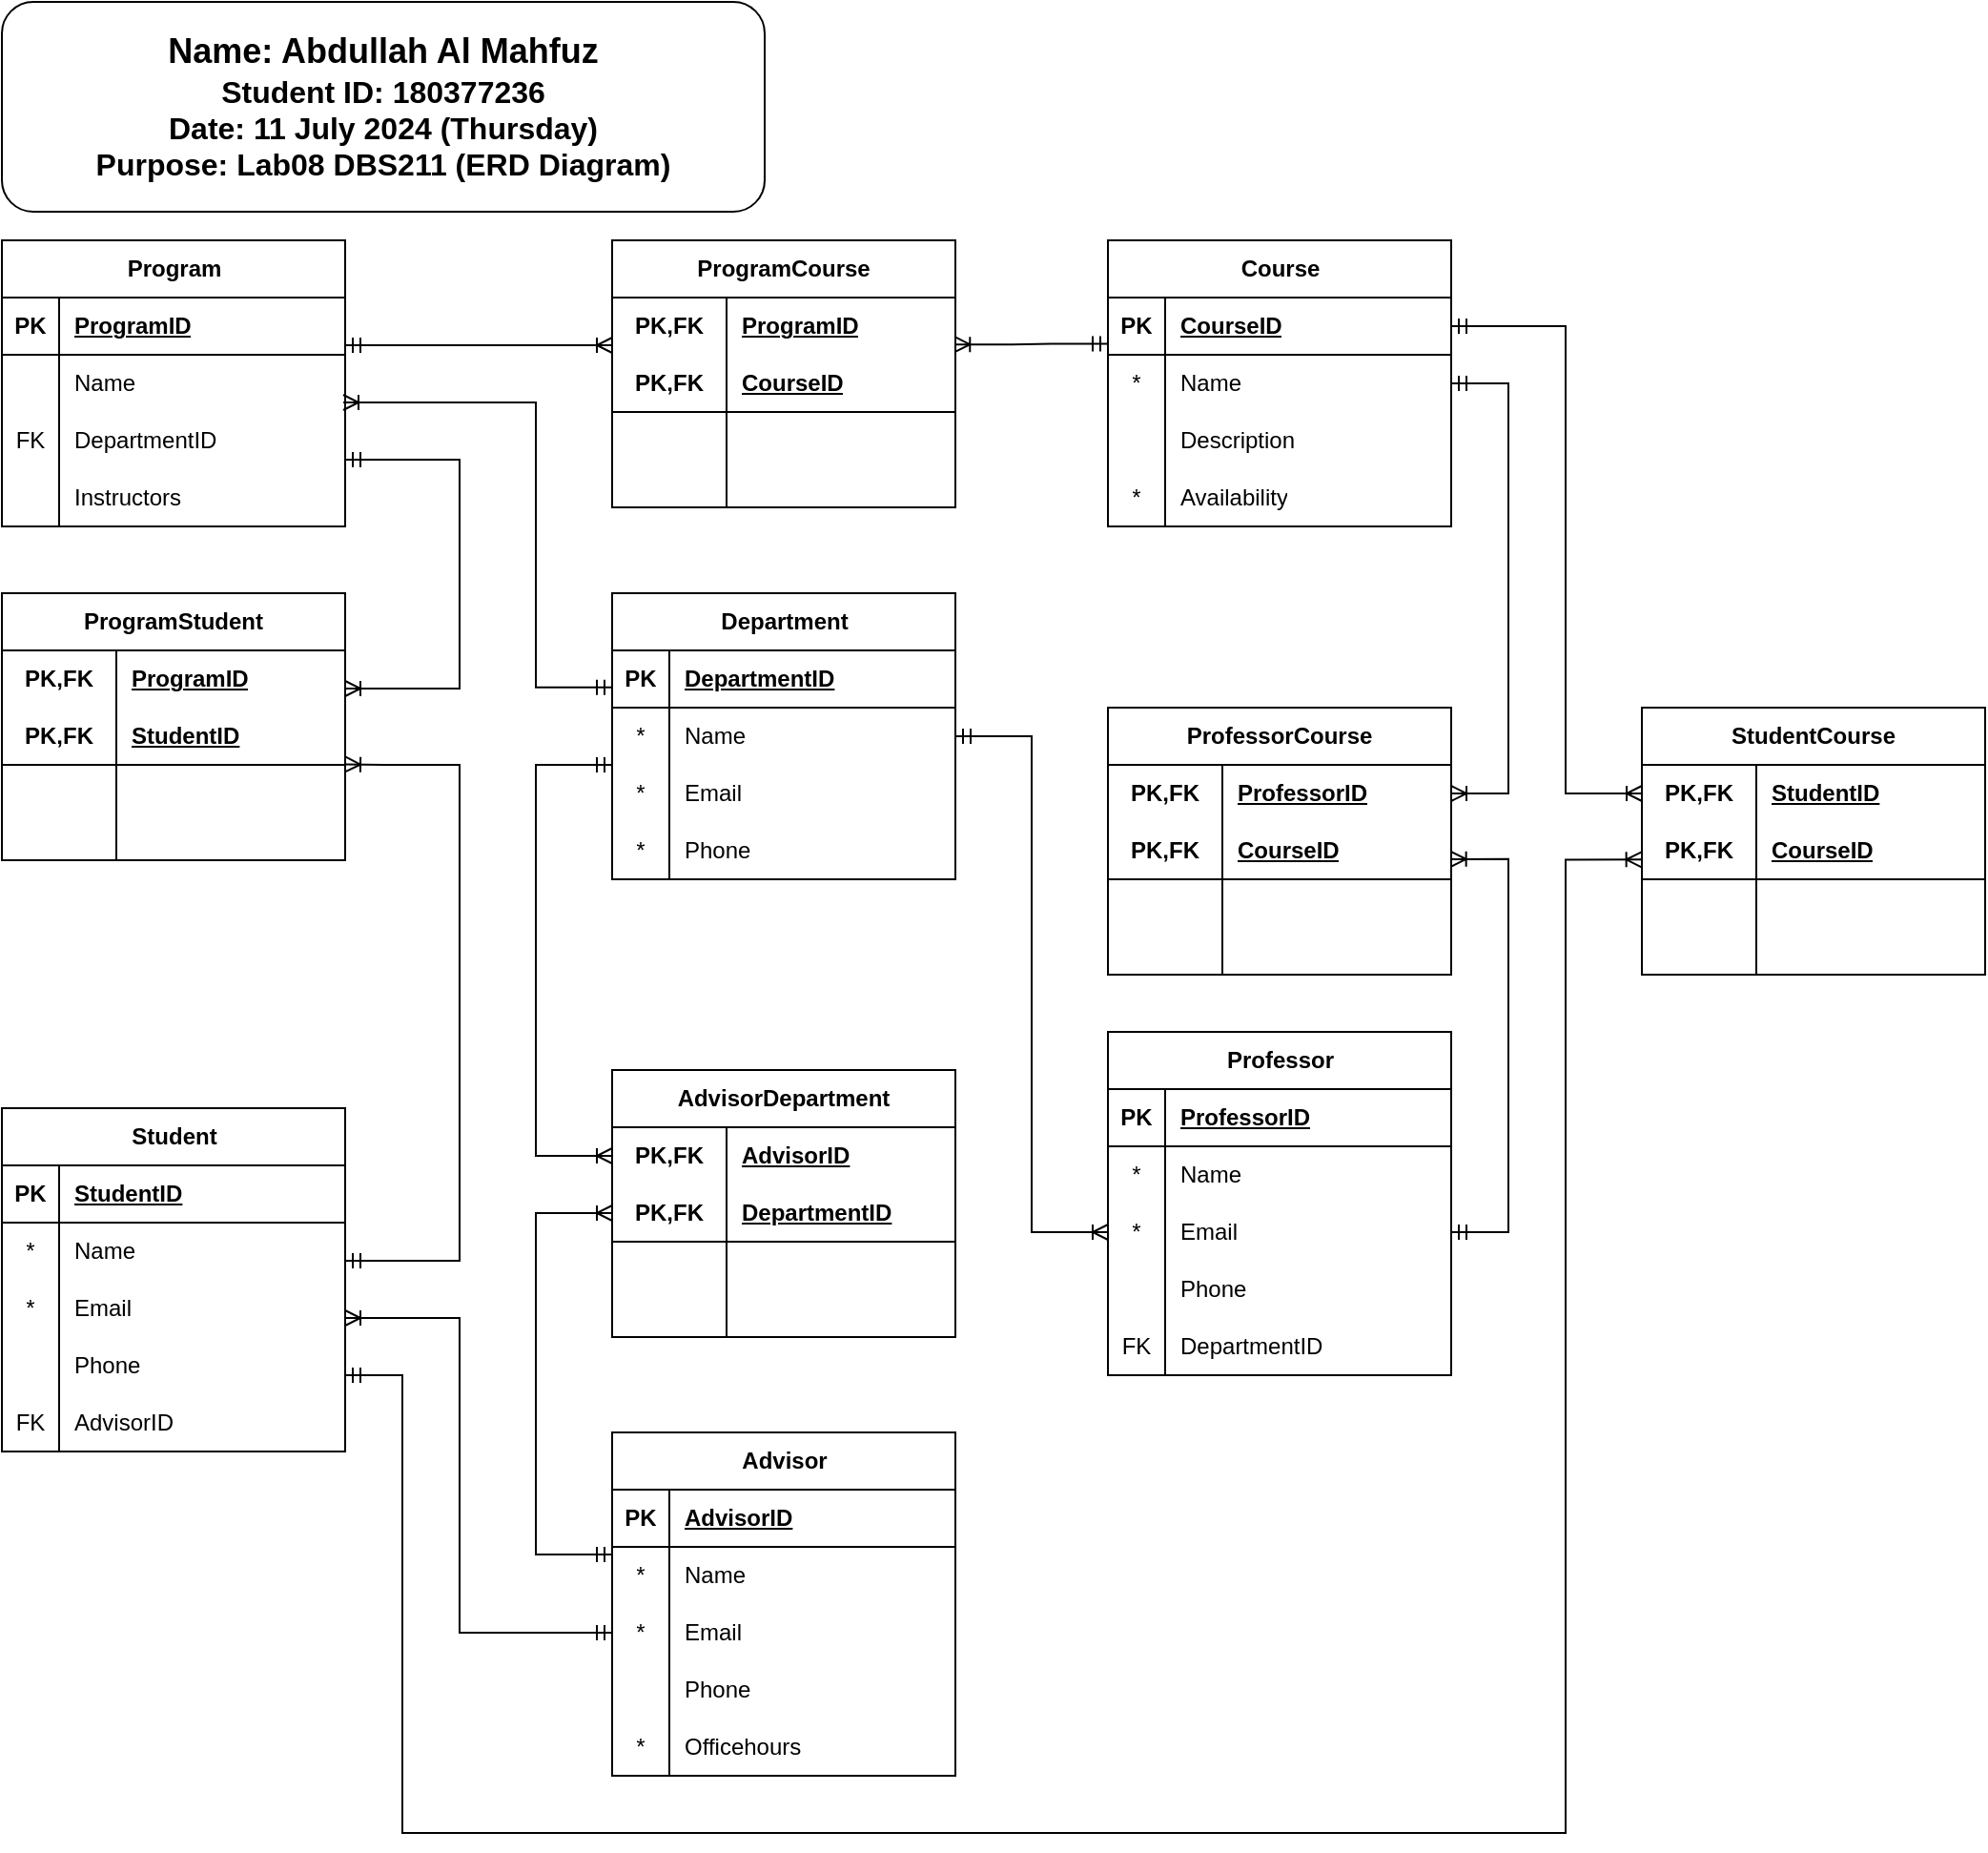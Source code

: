 <mxfile version="24.6.4" type="device">
  <diagram name="Page-1" id="tUYts54JKtTbJumqGbPy">
    <mxGraphModel dx="1909" dy="949" grid="1" gridSize="10" guides="1" tooltips="1" connect="1" arrows="1" fold="1" page="1" pageScale="1" pageWidth="1100" pageHeight="850" math="0" shadow="0">
      <root>
        <mxCell id="0" />
        <mxCell id="1" parent="0" />
        <mxCell id="_fKCdiD3o9AM5Bce0EGE-1" value="Department" style="shape=table;startSize=30;container=1;collapsible=1;childLayout=tableLayout;fixedRows=1;rowLines=0;fontStyle=1;align=center;resizeLast=1;html=1;" vertex="1" parent="1">
          <mxGeometry x="350" y="310" width="180" height="150" as="geometry" />
        </mxCell>
        <mxCell id="_fKCdiD3o9AM5Bce0EGE-2" value="" style="shape=tableRow;horizontal=0;startSize=0;swimlaneHead=0;swimlaneBody=0;fillColor=none;collapsible=0;dropTarget=0;points=[[0,0.5],[1,0.5]];portConstraint=eastwest;top=0;left=0;right=0;bottom=1;" vertex="1" parent="_fKCdiD3o9AM5Bce0EGE-1">
          <mxGeometry y="30" width="180" height="30" as="geometry" />
        </mxCell>
        <mxCell id="_fKCdiD3o9AM5Bce0EGE-3" value="PK" style="shape=partialRectangle;connectable=0;fillColor=none;top=0;left=0;bottom=0;right=0;fontStyle=1;overflow=hidden;whiteSpace=wrap;html=1;" vertex="1" parent="_fKCdiD3o9AM5Bce0EGE-2">
          <mxGeometry width="30" height="30" as="geometry">
            <mxRectangle width="30" height="30" as="alternateBounds" />
          </mxGeometry>
        </mxCell>
        <mxCell id="_fKCdiD3o9AM5Bce0EGE-4" value="DepartmentID" style="shape=partialRectangle;connectable=0;fillColor=none;top=0;left=0;bottom=0;right=0;align=left;spacingLeft=6;fontStyle=5;overflow=hidden;whiteSpace=wrap;html=1;" vertex="1" parent="_fKCdiD3o9AM5Bce0EGE-2">
          <mxGeometry x="30" width="150" height="30" as="geometry">
            <mxRectangle width="150" height="30" as="alternateBounds" />
          </mxGeometry>
        </mxCell>
        <mxCell id="_fKCdiD3o9AM5Bce0EGE-5" value="" style="shape=tableRow;horizontal=0;startSize=0;swimlaneHead=0;swimlaneBody=0;fillColor=none;collapsible=0;dropTarget=0;points=[[0,0.5],[1,0.5]];portConstraint=eastwest;top=0;left=0;right=0;bottom=0;" vertex="1" parent="_fKCdiD3o9AM5Bce0EGE-1">
          <mxGeometry y="60" width="180" height="30" as="geometry" />
        </mxCell>
        <mxCell id="_fKCdiD3o9AM5Bce0EGE-6" value="*" style="shape=partialRectangle;connectable=0;fillColor=none;top=0;left=0;bottom=0;right=0;editable=1;overflow=hidden;whiteSpace=wrap;html=1;" vertex="1" parent="_fKCdiD3o9AM5Bce0EGE-5">
          <mxGeometry width="30" height="30" as="geometry">
            <mxRectangle width="30" height="30" as="alternateBounds" />
          </mxGeometry>
        </mxCell>
        <mxCell id="_fKCdiD3o9AM5Bce0EGE-7" value="Name" style="shape=partialRectangle;connectable=0;fillColor=none;top=0;left=0;bottom=0;right=0;align=left;spacingLeft=6;overflow=hidden;whiteSpace=wrap;html=1;" vertex="1" parent="_fKCdiD3o9AM5Bce0EGE-5">
          <mxGeometry x="30" width="150" height="30" as="geometry">
            <mxRectangle width="150" height="30" as="alternateBounds" />
          </mxGeometry>
        </mxCell>
        <mxCell id="_fKCdiD3o9AM5Bce0EGE-8" value="" style="shape=tableRow;horizontal=0;startSize=0;swimlaneHead=0;swimlaneBody=0;fillColor=none;collapsible=0;dropTarget=0;points=[[0,0.5],[1,0.5]];portConstraint=eastwest;top=0;left=0;right=0;bottom=0;" vertex="1" parent="_fKCdiD3o9AM5Bce0EGE-1">
          <mxGeometry y="90" width="180" height="30" as="geometry" />
        </mxCell>
        <mxCell id="_fKCdiD3o9AM5Bce0EGE-9" value="*" style="shape=partialRectangle;connectable=0;fillColor=none;top=0;left=0;bottom=0;right=0;editable=1;overflow=hidden;whiteSpace=wrap;html=1;" vertex="1" parent="_fKCdiD3o9AM5Bce0EGE-8">
          <mxGeometry width="30" height="30" as="geometry">
            <mxRectangle width="30" height="30" as="alternateBounds" />
          </mxGeometry>
        </mxCell>
        <mxCell id="_fKCdiD3o9AM5Bce0EGE-10" value="Email" style="shape=partialRectangle;connectable=0;fillColor=none;top=0;left=0;bottom=0;right=0;align=left;spacingLeft=6;overflow=hidden;whiteSpace=wrap;html=1;" vertex="1" parent="_fKCdiD3o9AM5Bce0EGE-8">
          <mxGeometry x="30" width="150" height="30" as="geometry">
            <mxRectangle width="150" height="30" as="alternateBounds" />
          </mxGeometry>
        </mxCell>
        <mxCell id="_fKCdiD3o9AM5Bce0EGE-11" value="" style="shape=tableRow;horizontal=0;startSize=0;swimlaneHead=0;swimlaneBody=0;fillColor=none;collapsible=0;dropTarget=0;points=[[0,0.5],[1,0.5]];portConstraint=eastwest;top=0;left=0;right=0;bottom=0;" vertex="1" parent="_fKCdiD3o9AM5Bce0EGE-1">
          <mxGeometry y="120" width="180" height="30" as="geometry" />
        </mxCell>
        <mxCell id="_fKCdiD3o9AM5Bce0EGE-12" value="*" style="shape=partialRectangle;connectable=0;fillColor=none;top=0;left=0;bottom=0;right=0;editable=1;overflow=hidden;whiteSpace=wrap;html=1;" vertex="1" parent="_fKCdiD3o9AM5Bce0EGE-11">
          <mxGeometry width="30" height="30" as="geometry">
            <mxRectangle width="30" height="30" as="alternateBounds" />
          </mxGeometry>
        </mxCell>
        <mxCell id="_fKCdiD3o9AM5Bce0EGE-13" value="Phone" style="shape=partialRectangle;connectable=0;fillColor=none;top=0;left=0;bottom=0;right=0;align=left;spacingLeft=6;overflow=hidden;whiteSpace=wrap;html=1;" vertex="1" parent="_fKCdiD3o9AM5Bce0EGE-11">
          <mxGeometry x="30" width="150" height="30" as="geometry">
            <mxRectangle width="150" height="30" as="alternateBounds" />
          </mxGeometry>
        </mxCell>
        <mxCell id="_fKCdiD3o9AM5Bce0EGE-14" value="Program" style="shape=table;startSize=30;container=1;collapsible=1;childLayout=tableLayout;fixedRows=1;rowLines=0;fontStyle=1;align=center;resizeLast=1;html=1;" vertex="1" parent="1">
          <mxGeometry x="30" y="125" width="180" height="150" as="geometry" />
        </mxCell>
        <mxCell id="_fKCdiD3o9AM5Bce0EGE-15" value="" style="shape=tableRow;horizontal=0;startSize=0;swimlaneHead=0;swimlaneBody=0;fillColor=none;collapsible=0;dropTarget=0;points=[[0,0.5],[1,0.5]];portConstraint=eastwest;top=0;left=0;right=0;bottom=1;" vertex="1" parent="_fKCdiD3o9AM5Bce0EGE-14">
          <mxGeometry y="30" width="180" height="30" as="geometry" />
        </mxCell>
        <mxCell id="_fKCdiD3o9AM5Bce0EGE-16" value="PK" style="shape=partialRectangle;connectable=0;fillColor=none;top=0;left=0;bottom=0;right=0;fontStyle=1;overflow=hidden;whiteSpace=wrap;html=1;" vertex="1" parent="_fKCdiD3o9AM5Bce0EGE-15">
          <mxGeometry width="30" height="30" as="geometry">
            <mxRectangle width="30" height="30" as="alternateBounds" />
          </mxGeometry>
        </mxCell>
        <mxCell id="_fKCdiD3o9AM5Bce0EGE-17" value="ProgramID" style="shape=partialRectangle;connectable=0;fillColor=none;top=0;left=0;bottom=0;right=0;align=left;spacingLeft=6;fontStyle=5;overflow=hidden;whiteSpace=wrap;html=1;" vertex="1" parent="_fKCdiD3o9AM5Bce0EGE-15">
          <mxGeometry x="30" width="150" height="30" as="geometry">
            <mxRectangle width="150" height="30" as="alternateBounds" />
          </mxGeometry>
        </mxCell>
        <mxCell id="_fKCdiD3o9AM5Bce0EGE-18" value="" style="shape=tableRow;horizontal=0;startSize=0;swimlaneHead=0;swimlaneBody=0;fillColor=none;collapsible=0;dropTarget=0;points=[[0,0.5],[1,0.5]];portConstraint=eastwest;top=0;left=0;right=0;bottom=0;" vertex="1" parent="_fKCdiD3o9AM5Bce0EGE-14">
          <mxGeometry y="60" width="180" height="30" as="geometry" />
        </mxCell>
        <mxCell id="_fKCdiD3o9AM5Bce0EGE-19" value="" style="shape=partialRectangle;connectable=0;fillColor=none;top=0;left=0;bottom=0;right=0;editable=1;overflow=hidden;whiteSpace=wrap;html=1;" vertex="1" parent="_fKCdiD3o9AM5Bce0EGE-18">
          <mxGeometry width="30" height="30" as="geometry">
            <mxRectangle width="30" height="30" as="alternateBounds" />
          </mxGeometry>
        </mxCell>
        <mxCell id="_fKCdiD3o9AM5Bce0EGE-20" value="Name" style="shape=partialRectangle;connectable=0;fillColor=none;top=0;left=0;bottom=0;right=0;align=left;spacingLeft=6;overflow=hidden;whiteSpace=wrap;html=1;" vertex="1" parent="_fKCdiD3o9AM5Bce0EGE-18">
          <mxGeometry x="30" width="150" height="30" as="geometry">
            <mxRectangle width="150" height="30" as="alternateBounds" />
          </mxGeometry>
        </mxCell>
        <mxCell id="_fKCdiD3o9AM5Bce0EGE-21" value="" style="shape=tableRow;horizontal=0;startSize=0;swimlaneHead=0;swimlaneBody=0;fillColor=none;collapsible=0;dropTarget=0;points=[[0,0.5],[1,0.5]];portConstraint=eastwest;top=0;left=0;right=0;bottom=0;" vertex="1" parent="_fKCdiD3o9AM5Bce0EGE-14">
          <mxGeometry y="90" width="180" height="30" as="geometry" />
        </mxCell>
        <mxCell id="_fKCdiD3o9AM5Bce0EGE-22" value="FK" style="shape=partialRectangle;connectable=0;fillColor=none;top=0;left=0;bottom=0;right=0;editable=1;overflow=hidden;whiteSpace=wrap;html=1;" vertex="1" parent="_fKCdiD3o9AM5Bce0EGE-21">
          <mxGeometry width="30" height="30" as="geometry">
            <mxRectangle width="30" height="30" as="alternateBounds" />
          </mxGeometry>
        </mxCell>
        <mxCell id="_fKCdiD3o9AM5Bce0EGE-23" value="DepartmentID" style="shape=partialRectangle;connectable=0;fillColor=none;top=0;left=0;bottom=0;right=0;align=left;spacingLeft=6;overflow=hidden;whiteSpace=wrap;html=1;" vertex="1" parent="_fKCdiD3o9AM5Bce0EGE-21">
          <mxGeometry x="30" width="150" height="30" as="geometry">
            <mxRectangle width="150" height="30" as="alternateBounds" />
          </mxGeometry>
        </mxCell>
        <mxCell id="_fKCdiD3o9AM5Bce0EGE-24" value="" style="shape=tableRow;horizontal=0;startSize=0;swimlaneHead=0;swimlaneBody=0;fillColor=none;collapsible=0;dropTarget=0;points=[[0,0.5],[1,0.5]];portConstraint=eastwest;top=0;left=0;right=0;bottom=0;" vertex="1" parent="_fKCdiD3o9AM5Bce0EGE-14">
          <mxGeometry y="120" width="180" height="30" as="geometry" />
        </mxCell>
        <mxCell id="_fKCdiD3o9AM5Bce0EGE-25" value="" style="shape=partialRectangle;connectable=0;fillColor=none;top=0;left=0;bottom=0;right=0;editable=1;overflow=hidden;whiteSpace=wrap;html=1;" vertex="1" parent="_fKCdiD3o9AM5Bce0EGE-24">
          <mxGeometry width="30" height="30" as="geometry">
            <mxRectangle width="30" height="30" as="alternateBounds" />
          </mxGeometry>
        </mxCell>
        <mxCell id="_fKCdiD3o9AM5Bce0EGE-26" value="Instructors" style="shape=partialRectangle;connectable=0;fillColor=none;top=0;left=0;bottom=0;right=0;align=left;spacingLeft=6;overflow=hidden;whiteSpace=wrap;html=1;" vertex="1" parent="_fKCdiD3o9AM5Bce0EGE-24">
          <mxGeometry x="30" width="150" height="30" as="geometry">
            <mxRectangle width="150" height="30" as="alternateBounds" />
          </mxGeometry>
        </mxCell>
        <mxCell id="_fKCdiD3o9AM5Bce0EGE-27" value="" style="fontSize=12;html=1;endArrow=ERoneToMany;startArrow=ERmandOne;rounded=0;exitX=0;exitY=0.647;exitDx=0;exitDy=0;exitPerimeter=0;edgeStyle=orthogonalEdgeStyle;" edge="1" parent="1" source="_fKCdiD3o9AM5Bce0EGE-2">
          <mxGeometry width="100" height="100" relative="1" as="geometry">
            <mxPoint x="-240" y="410" as="sourcePoint" />
            <mxPoint x="209" y="210" as="targetPoint" />
            <Array as="points">
              <mxPoint x="310" y="359" />
              <mxPoint x="310" y="210" />
            </Array>
          </mxGeometry>
        </mxCell>
        <mxCell id="_fKCdiD3o9AM5Bce0EGE-28" value="Professor" style="shape=table;startSize=30;container=1;collapsible=1;childLayout=tableLayout;fixedRows=1;rowLines=0;fontStyle=1;align=center;resizeLast=1;html=1;" vertex="1" parent="1">
          <mxGeometry x="610" y="540" width="180" height="180" as="geometry" />
        </mxCell>
        <mxCell id="_fKCdiD3o9AM5Bce0EGE-29" value="" style="shape=tableRow;horizontal=0;startSize=0;swimlaneHead=0;swimlaneBody=0;fillColor=none;collapsible=0;dropTarget=0;points=[[0,0.5],[1,0.5]];portConstraint=eastwest;top=0;left=0;right=0;bottom=1;" vertex="1" parent="_fKCdiD3o9AM5Bce0EGE-28">
          <mxGeometry y="30" width="180" height="30" as="geometry" />
        </mxCell>
        <mxCell id="_fKCdiD3o9AM5Bce0EGE-30" value="PK" style="shape=partialRectangle;connectable=0;fillColor=none;top=0;left=0;bottom=0;right=0;fontStyle=1;overflow=hidden;whiteSpace=wrap;html=1;" vertex="1" parent="_fKCdiD3o9AM5Bce0EGE-29">
          <mxGeometry width="30" height="30" as="geometry">
            <mxRectangle width="30" height="30" as="alternateBounds" />
          </mxGeometry>
        </mxCell>
        <mxCell id="_fKCdiD3o9AM5Bce0EGE-31" value="ProfessorID" style="shape=partialRectangle;connectable=0;fillColor=none;top=0;left=0;bottom=0;right=0;align=left;spacingLeft=6;fontStyle=5;overflow=hidden;whiteSpace=wrap;html=1;" vertex="1" parent="_fKCdiD3o9AM5Bce0EGE-29">
          <mxGeometry x="30" width="150" height="30" as="geometry">
            <mxRectangle width="150" height="30" as="alternateBounds" />
          </mxGeometry>
        </mxCell>
        <mxCell id="_fKCdiD3o9AM5Bce0EGE-32" value="" style="shape=tableRow;horizontal=0;startSize=0;swimlaneHead=0;swimlaneBody=0;fillColor=none;collapsible=0;dropTarget=0;points=[[0,0.5],[1,0.5]];portConstraint=eastwest;top=0;left=0;right=0;bottom=0;" vertex="1" parent="_fKCdiD3o9AM5Bce0EGE-28">
          <mxGeometry y="60" width="180" height="30" as="geometry" />
        </mxCell>
        <mxCell id="_fKCdiD3o9AM5Bce0EGE-33" value="*" style="shape=partialRectangle;connectable=0;fillColor=none;top=0;left=0;bottom=0;right=0;editable=1;overflow=hidden;whiteSpace=wrap;html=1;" vertex="1" parent="_fKCdiD3o9AM5Bce0EGE-32">
          <mxGeometry width="30" height="30" as="geometry">
            <mxRectangle width="30" height="30" as="alternateBounds" />
          </mxGeometry>
        </mxCell>
        <mxCell id="_fKCdiD3o9AM5Bce0EGE-34" value="Name" style="shape=partialRectangle;connectable=0;fillColor=none;top=0;left=0;bottom=0;right=0;align=left;spacingLeft=6;overflow=hidden;whiteSpace=wrap;html=1;" vertex="1" parent="_fKCdiD3o9AM5Bce0EGE-32">
          <mxGeometry x="30" width="150" height="30" as="geometry">
            <mxRectangle width="150" height="30" as="alternateBounds" />
          </mxGeometry>
        </mxCell>
        <mxCell id="_fKCdiD3o9AM5Bce0EGE-35" value="" style="shape=tableRow;horizontal=0;startSize=0;swimlaneHead=0;swimlaneBody=0;fillColor=none;collapsible=0;dropTarget=0;points=[[0,0.5],[1,0.5]];portConstraint=eastwest;top=0;left=0;right=0;bottom=0;" vertex="1" parent="_fKCdiD3o9AM5Bce0EGE-28">
          <mxGeometry y="90" width="180" height="30" as="geometry" />
        </mxCell>
        <mxCell id="_fKCdiD3o9AM5Bce0EGE-36" value="*" style="shape=partialRectangle;connectable=0;fillColor=none;top=0;left=0;bottom=0;right=0;editable=1;overflow=hidden;whiteSpace=wrap;html=1;" vertex="1" parent="_fKCdiD3o9AM5Bce0EGE-35">
          <mxGeometry width="30" height="30" as="geometry">
            <mxRectangle width="30" height="30" as="alternateBounds" />
          </mxGeometry>
        </mxCell>
        <mxCell id="_fKCdiD3o9AM5Bce0EGE-37" value="Email" style="shape=partialRectangle;connectable=0;fillColor=none;top=0;left=0;bottom=0;right=0;align=left;spacingLeft=6;overflow=hidden;whiteSpace=wrap;html=1;" vertex="1" parent="_fKCdiD3o9AM5Bce0EGE-35">
          <mxGeometry x="30" width="150" height="30" as="geometry">
            <mxRectangle width="150" height="30" as="alternateBounds" />
          </mxGeometry>
        </mxCell>
        <mxCell id="_fKCdiD3o9AM5Bce0EGE-38" value="" style="shape=tableRow;horizontal=0;startSize=0;swimlaneHead=0;swimlaneBody=0;fillColor=none;collapsible=0;dropTarget=0;points=[[0,0.5],[1,0.5]];portConstraint=eastwest;top=0;left=0;right=0;bottom=0;" vertex="1" parent="_fKCdiD3o9AM5Bce0EGE-28">
          <mxGeometry y="120" width="180" height="30" as="geometry" />
        </mxCell>
        <mxCell id="_fKCdiD3o9AM5Bce0EGE-39" value="" style="shape=partialRectangle;connectable=0;fillColor=none;top=0;left=0;bottom=0;right=0;editable=1;overflow=hidden;whiteSpace=wrap;html=1;" vertex="1" parent="_fKCdiD3o9AM5Bce0EGE-38">
          <mxGeometry width="30" height="30" as="geometry">
            <mxRectangle width="30" height="30" as="alternateBounds" />
          </mxGeometry>
        </mxCell>
        <mxCell id="_fKCdiD3o9AM5Bce0EGE-40" value="Phone" style="shape=partialRectangle;connectable=0;fillColor=none;top=0;left=0;bottom=0;right=0;align=left;spacingLeft=6;overflow=hidden;whiteSpace=wrap;html=1;" vertex="1" parent="_fKCdiD3o9AM5Bce0EGE-38">
          <mxGeometry x="30" width="150" height="30" as="geometry">
            <mxRectangle width="150" height="30" as="alternateBounds" />
          </mxGeometry>
        </mxCell>
        <mxCell id="_fKCdiD3o9AM5Bce0EGE-41" value="" style="shape=tableRow;horizontal=0;startSize=0;swimlaneHead=0;swimlaneBody=0;fillColor=none;collapsible=0;dropTarget=0;points=[[0,0.5],[1,0.5]];portConstraint=eastwest;top=0;left=0;right=0;bottom=0;" vertex="1" parent="_fKCdiD3o9AM5Bce0EGE-28">
          <mxGeometry y="150" width="180" height="30" as="geometry" />
        </mxCell>
        <mxCell id="_fKCdiD3o9AM5Bce0EGE-42" value="FK" style="shape=partialRectangle;connectable=0;fillColor=none;top=0;left=0;bottom=0;right=0;editable=1;overflow=hidden;whiteSpace=wrap;html=1;" vertex="1" parent="_fKCdiD3o9AM5Bce0EGE-41">
          <mxGeometry width="30" height="30" as="geometry">
            <mxRectangle width="30" height="30" as="alternateBounds" />
          </mxGeometry>
        </mxCell>
        <mxCell id="_fKCdiD3o9AM5Bce0EGE-43" value="DepartmentID" style="shape=partialRectangle;connectable=0;fillColor=none;top=0;left=0;bottom=0;right=0;align=left;spacingLeft=6;overflow=hidden;whiteSpace=wrap;html=1;" vertex="1" parent="_fKCdiD3o9AM5Bce0EGE-41">
          <mxGeometry x="30" width="150" height="30" as="geometry">
            <mxRectangle width="150" height="30" as="alternateBounds" />
          </mxGeometry>
        </mxCell>
        <mxCell id="_fKCdiD3o9AM5Bce0EGE-45" value="" style="edgeStyle=elbowEdgeStyle;fontSize=12;html=1;endArrow=ERoneToMany;startArrow=ERmandOne;rounded=0;entryX=0;entryY=0.5;entryDx=0;entryDy=0;exitX=1;exitY=0.5;exitDx=0;exitDy=0;" edge="1" parent="1" source="_fKCdiD3o9AM5Bce0EGE-5" target="_fKCdiD3o9AM5Bce0EGE-35">
          <mxGeometry width="100" height="100" relative="1" as="geometry">
            <mxPoint x="530" y="430" as="sourcePoint" />
            <mxPoint x="-380" y="530" as="targetPoint" />
          </mxGeometry>
        </mxCell>
        <mxCell id="_fKCdiD3o9AM5Bce0EGE-46" value="Course" style="shape=table;startSize=30;container=1;collapsible=1;childLayout=tableLayout;fixedRows=1;rowLines=0;fontStyle=1;align=center;resizeLast=1;html=1;" vertex="1" parent="1">
          <mxGeometry x="610" y="125" width="180" height="150" as="geometry" />
        </mxCell>
        <mxCell id="_fKCdiD3o9AM5Bce0EGE-47" value="" style="shape=tableRow;horizontal=0;startSize=0;swimlaneHead=0;swimlaneBody=0;fillColor=none;collapsible=0;dropTarget=0;points=[[0,0.5],[1,0.5]];portConstraint=eastwest;top=0;left=0;right=0;bottom=1;" vertex="1" parent="_fKCdiD3o9AM5Bce0EGE-46">
          <mxGeometry y="30" width="180" height="30" as="geometry" />
        </mxCell>
        <mxCell id="_fKCdiD3o9AM5Bce0EGE-48" value="PK" style="shape=partialRectangle;connectable=0;fillColor=none;top=0;left=0;bottom=0;right=0;fontStyle=1;overflow=hidden;whiteSpace=wrap;html=1;" vertex="1" parent="_fKCdiD3o9AM5Bce0EGE-47">
          <mxGeometry width="30" height="30" as="geometry">
            <mxRectangle width="30" height="30" as="alternateBounds" />
          </mxGeometry>
        </mxCell>
        <mxCell id="_fKCdiD3o9AM5Bce0EGE-49" value="CourseID" style="shape=partialRectangle;connectable=0;fillColor=none;top=0;left=0;bottom=0;right=0;align=left;spacingLeft=6;fontStyle=5;overflow=hidden;whiteSpace=wrap;html=1;" vertex="1" parent="_fKCdiD3o9AM5Bce0EGE-47">
          <mxGeometry x="30" width="150" height="30" as="geometry">
            <mxRectangle width="150" height="30" as="alternateBounds" />
          </mxGeometry>
        </mxCell>
        <mxCell id="_fKCdiD3o9AM5Bce0EGE-50" value="" style="shape=tableRow;horizontal=0;startSize=0;swimlaneHead=0;swimlaneBody=0;fillColor=none;collapsible=0;dropTarget=0;points=[[0,0.5],[1,0.5]];portConstraint=eastwest;top=0;left=0;right=0;bottom=0;" vertex="1" parent="_fKCdiD3o9AM5Bce0EGE-46">
          <mxGeometry y="60" width="180" height="30" as="geometry" />
        </mxCell>
        <mxCell id="_fKCdiD3o9AM5Bce0EGE-51" value="*" style="shape=partialRectangle;connectable=0;fillColor=none;top=0;left=0;bottom=0;right=0;editable=1;overflow=hidden;whiteSpace=wrap;html=1;" vertex="1" parent="_fKCdiD3o9AM5Bce0EGE-50">
          <mxGeometry width="30" height="30" as="geometry">
            <mxRectangle width="30" height="30" as="alternateBounds" />
          </mxGeometry>
        </mxCell>
        <mxCell id="_fKCdiD3o9AM5Bce0EGE-52" value="Name" style="shape=partialRectangle;connectable=0;fillColor=none;top=0;left=0;bottom=0;right=0;align=left;spacingLeft=6;overflow=hidden;whiteSpace=wrap;html=1;" vertex="1" parent="_fKCdiD3o9AM5Bce0EGE-50">
          <mxGeometry x="30" width="150" height="30" as="geometry">
            <mxRectangle width="150" height="30" as="alternateBounds" />
          </mxGeometry>
        </mxCell>
        <mxCell id="_fKCdiD3o9AM5Bce0EGE-53" value="" style="shape=tableRow;horizontal=0;startSize=0;swimlaneHead=0;swimlaneBody=0;fillColor=none;collapsible=0;dropTarget=0;points=[[0,0.5],[1,0.5]];portConstraint=eastwest;top=0;left=0;right=0;bottom=0;" vertex="1" parent="_fKCdiD3o9AM5Bce0EGE-46">
          <mxGeometry y="90" width="180" height="30" as="geometry" />
        </mxCell>
        <mxCell id="_fKCdiD3o9AM5Bce0EGE-54" value="" style="shape=partialRectangle;connectable=0;fillColor=none;top=0;left=0;bottom=0;right=0;editable=1;overflow=hidden;whiteSpace=wrap;html=1;" vertex="1" parent="_fKCdiD3o9AM5Bce0EGE-53">
          <mxGeometry width="30" height="30" as="geometry">
            <mxRectangle width="30" height="30" as="alternateBounds" />
          </mxGeometry>
        </mxCell>
        <mxCell id="_fKCdiD3o9AM5Bce0EGE-55" value="Description" style="shape=partialRectangle;connectable=0;fillColor=none;top=0;left=0;bottom=0;right=0;align=left;spacingLeft=6;overflow=hidden;whiteSpace=wrap;html=1;" vertex="1" parent="_fKCdiD3o9AM5Bce0EGE-53">
          <mxGeometry x="30" width="150" height="30" as="geometry">
            <mxRectangle width="150" height="30" as="alternateBounds" />
          </mxGeometry>
        </mxCell>
        <mxCell id="_fKCdiD3o9AM5Bce0EGE-56" value="" style="shape=tableRow;horizontal=0;startSize=0;swimlaneHead=0;swimlaneBody=0;fillColor=none;collapsible=0;dropTarget=0;points=[[0,0.5],[1,0.5]];portConstraint=eastwest;top=0;left=0;right=0;bottom=0;" vertex="1" parent="_fKCdiD3o9AM5Bce0EGE-46">
          <mxGeometry y="120" width="180" height="30" as="geometry" />
        </mxCell>
        <mxCell id="_fKCdiD3o9AM5Bce0EGE-57" value="*" style="shape=partialRectangle;connectable=0;fillColor=none;top=0;left=0;bottom=0;right=0;editable=1;overflow=hidden;whiteSpace=wrap;html=1;" vertex="1" parent="_fKCdiD3o9AM5Bce0EGE-56">
          <mxGeometry width="30" height="30" as="geometry">
            <mxRectangle width="30" height="30" as="alternateBounds" />
          </mxGeometry>
        </mxCell>
        <mxCell id="_fKCdiD3o9AM5Bce0EGE-58" value="Availability" style="shape=partialRectangle;connectable=0;fillColor=none;top=0;left=0;bottom=0;right=0;align=left;spacingLeft=6;overflow=hidden;whiteSpace=wrap;html=1;" vertex="1" parent="_fKCdiD3o9AM5Bce0EGE-56">
          <mxGeometry x="30" width="150" height="30" as="geometry">
            <mxRectangle width="150" height="30" as="alternateBounds" />
          </mxGeometry>
        </mxCell>
        <mxCell id="_fKCdiD3o9AM5Bce0EGE-59" value="ProgramCourse" style="shape=table;startSize=30;container=1;collapsible=1;childLayout=tableLayout;fixedRows=1;rowLines=0;fontStyle=1;align=center;resizeLast=1;html=1;whiteSpace=wrap;" vertex="1" parent="1">
          <mxGeometry x="350" y="125" width="180" height="140" as="geometry" />
        </mxCell>
        <mxCell id="_fKCdiD3o9AM5Bce0EGE-60" value="" style="shape=tableRow;horizontal=0;startSize=0;swimlaneHead=0;swimlaneBody=0;fillColor=none;collapsible=0;dropTarget=0;points=[[0,0.5],[1,0.5]];portConstraint=eastwest;top=0;left=0;right=0;bottom=0;html=1;" vertex="1" parent="_fKCdiD3o9AM5Bce0EGE-59">
          <mxGeometry y="30" width="180" height="30" as="geometry" />
        </mxCell>
        <mxCell id="_fKCdiD3o9AM5Bce0EGE-61" value="PK,FK" style="shape=partialRectangle;connectable=0;fillColor=none;top=0;left=0;bottom=0;right=0;fontStyle=1;overflow=hidden;html=1;whiteSpace=wrap;" vertex="1" parent="_fKCdiD3o9AM5Bce0EGE-60">
          <mxGeometry width="60" height="30" as="geometry">
            <mxRectangle width="60" height="30" as="alternateBounds" />
          </mxGeometry>
        </mxCell>
        <mxCell id="_fKCdiD3o9AM5Bce0EGE-62" value="ProgramID" style="shape=partialRectangle;connectable=0;fillColor=none;top=0;left=0;bottom=0;right=0;align=left;spacingLeft=6;fontStyle=5;overflow=hidden;html=1;whiteSpace=wrap;" vertex="1" parent="_fKCdiD3o9AM5Bce0EGE-60">
          <mxGeometry x="60" width="120" height="30" as="geometry">
            <mxRectangle width="120" height="30" as="alternateBounds" />
          </mxGeometry>
        </mxCell>
        <mxCell id="_fKCdiD3o9AM5Bce0EGE-63" value="" style="shape=tableRow;horizontal=0;startSize=0;swimlaneHead=0;swimlaneBody=0;fillColor=none;collapsible=0;dropTarget=0;points=[[0,0.5],[1,0.5]];portConstraint=eastwest;top=0;left=0;right=0;bottom=1;html=1;" vertex="1" parent="_fKCdiD3o9AM5Bce0EGE-59">
          <mxGeometry y="60" width="180" height="30" as="geometry" />
        </mxCell>
        <mxCell id="_fKCdiD3o9AM5Bce0EGE-64" value="PK,FK" style="shape=partialRectangle;connectable=0;fillColor=none;top=0;left=0;bottom=0;right=0;fontStyle=1;overflow=hidden;html=1;whiteSpace=wrap;" vertex="1" parent="_fKCdiD3o9AM5Bce0EGE-63">
          <mxGeometry width="60" height="30" as="geometry">
            <mxRectangle width="60" height="30" as="alternateBounds" />
          </mxGeometry>
        </mxCell>
        <mxCell id="_fKCdiD3o9AM5Bce0EGE-65" value="CourseID" style="shape=partialRectangle;connectable=0;fillColor=none;top=0;left=0;bottom=0;right=0;align=left;spacingLeft=6;fontStyle=5;overflow=hidden;html=1;whiteSpace=wrap;" vertex="1" parent="_fKCdiD3o9AM5Bce0EGE-63">
          <mxGeometry x="60" width="120" height="30" as="geometry">
            <mxRectangle width="120" height="30" as="alternateBounds" />
          </mxGeometry>
        </mxCell>
        <mxCell id="_fKCdiD3o9AM5Bce0EGE-66" value="" style="shape=tableRow;horizontal=0;startSize=0;swimlaneHead=0;swimlaneBody=0;fillColor=none;collapsible=0;dropTarget=0;points=[[0,0.5],[1,0.5]];portConstraint=eastwest;top=0;left=0;right=0;bottom=0;html=1;" vertex="1" parent="_fKCdiD3o9AM5Bce0EGE-59">
          <mxGeometry y="90" width="180" height="30" as="geometry" />
        </mxCell>
        <mxCell id="_fKCdiD3o9AM5Bce0EGE-67" value="" style="shape=partialRectangle;connectable=0;fillColor=none;top=0;left=0;bottom=0;right=0;editable=1;overflow=hidden;html=1;whiteSpace=wrap;" vertex="1" parent="_fKCdiD3o9AM5Bce0EGE-66">
          <mxGeometry width="60" height="30" as="geometry">
            <mxRectangle width="60" height="30" as="alternateBounds" />
          </mxGeometry>
        </mxCell>
        <mxCell id="_fKCdiD3o9AM5Bce0EGE-68" value="" style="shape=partialRectangle;connectable=0;fillColor=none;top=0;left=0;bottom=0;right=0;align=left;spacingLeft=6;overflow=hidden;html=1;whiteSpace=wrap;" vertex="1" parent="_fKCdiD3o9AM5Bce0EGE-66">
          <mxGeometry x="60" width="120" height="30" as="geometry">
            <mxRectangle width="120" height="30" as="alternateBounds" />
          </mxGeometry>
        </mxCell>
        <mxCell id="_fKCdiD3o9AM5Bce0EGE-69" value="" style="shape=tableRow;horizontal=0;startSize=0;swimlaneHead=0;swimlaneBody=0;fillColor=none;collapsible=0;dropTarget=0;points=[[0,0.5],[1,0.5]];portConstraint=eastwest;top=0;left=0;right=0;bottom=0;html=1;" vertex="1" parent="_fKCdiD3o9AM5Bce0EGE-59">
          <mxGeometry y="120" width="180" height="20" as="geometry" />
        </mxCell>
        <mxCell id="_fKCdiD3o9AM5Bce0EGE-70" value="" style="shape=partialRectangle;connectable=0;fillColor=none;top=0;left=0;bottom=0;right=0;editable=1;overflow=hidden;html=1;whiteSpace=wrap;" vertex="1" parent="_fKCdiD3o9AM5Bce0EGE-69">
          <mxGeometry width="60" height="20" as="geometry">
            <mxRectangle width="60" height="20" as="alternateBounds" />
          </mxGeometry>
        </mxCell>
        <mxCell id="_fKCdiD3o9AM5Bce0EGE-71" value="" style="shape=partialRectangle;connectable=0;fillColor=none;top=0;left=0;bottom=0;right=0;align=left;spacingLeft=6;overflow=hidden;html=1;whiteSpace=wrap;" vertex="1" parent="_fKCdiD3o9AM5Bce0EGE-69">
          <mxGeometry x="60" width="120" height="20" as="geometry">
            <mxRectangle width="120" height="20" as="alternateBounds" />
          </mxGeometry>
        </mxCell>
        <mxCell id="_fKCdiD3o9AM5Bce0EGE-72" value="" style="edgeStyle=entityRelationEdgeStyle;fontSize=12;html=1;endArrow=ERoneToMany;startArrow=ERmandOne;rounded=0;entryX=0;entryY=0.5;entryDx=0;entryDy=0;exitX=1;exitY=0.5;exitDx=0;exitDy=0;" edge="1" parent="1">
          <mxGeometry width="100" height="100" relative="1" as="geometry">
            <mxPoint x="210" y="180" as="sourcePoint" />
            <mxPoint x="350" y="180" as="targetPoint" />
          </mxGeometry>
        </mxCell>
        <mxCell id="_fKCdiD3o9AM5Bce0EGE-87" value="Student" style="shape=table;startSize=30;container=1;collapsible=1;childLayout=tableLayout;fixedRows=1;rowLines=0;fontStyle=1;align=center;resizeLast=1;html=1;" vertex="1" parent="1">
          <mxGeometry x="30" y="580" width="180" height="180" as="geometry" />
        </mxCell>
        <mxCell id="_fKCdiD3o9AM5Bce0EGE-88" value="" style="shape=tableRow;horizontal=0;startSize=0;swimlaneHead=0;swimlaneBody=0;fillColor=none;collapsible=0;dropTarget=0;points=[[0,0.5],[1,0.5]];portConstraint=eastwest;top=0;left=0;right=0;bottom=1;" vertex="1" parent="_fKCdiD3o9AM5Bce0EGE-87">
          <mxGeometry y="30" width="180" height="30" as="geometry" />
        </mxCell>
        <mxCell id="_fKCdiD3o9AM5Bce0EGE-89" value="PK" style="shape=partialRectangle;connectable=0;fillColor=none;top=0;left=0;bottom=0;right=0;fontStyle=1;overflow=hidden;whiteSpace=wrap;html=1;" vertex="1" parent="_fKCdiD3o9AM5Bce0EGE-88">
          <mxGeometry width="30" height="30" as="geometry">
            <mxRectangle width="30" height="30" as="alternateBounds" />
          </mxGeometry>
        </mxCell>
        <mxCell id="_fKCdiD3o9AM5Bce0EGE-90" value="StudentID" style="shape=partialRectangle;connectable=0;fillColor=none;top=0;left=0;bottom=0;right=0;align=left;spacingLeft=6;fontStyle=5;overflow=hidden;whiteSpace=wrap;html=1;" vertex="1" parent="_fKCdiD3o9AM5Bce0EGE-88">
          <mxGeometry x="30" width="150" height="30" as="geometry">
            <mxRectangle width="150" height="30" as="alternateBounds" />
          </mxGeometry>
        </mxCell>
        <mxCell id="_fKCdiD3o9AM5Bce0EGE-91" value="" style="shape=tableRow;horizontal=0;startSize=0;swimlaneHead=0;swimlaneBody=0;fillColor=none;collapsible=0;dropTarget=0;points=[[0,0.5],[1,0.5]];portConstraint=eastwest;top=0;left=0;right=0;bottom=0;" vertex="1" parent="_fKCdiD3o9AM5Bce0EGE-87">
          <mxGeometry y="60" width="180" height="30" as="geometry" />
        </mxCell>
        <mxCell id="_fKCdiD3o9AM5Bce0EGE-92" value="*" style="shape=partialRectangle;connectable=0;fillColor=none;top=0;left=0;bottom=0;right=0;editable=1;overflow=hidden;whiteSpace=wrap;html=1;" vertex="1" parent="_fKCdiD3o9AM5Bce0EGE-91">
          <mxGeometry width="30" height="30" as="geometry">
            <mxRectangle width="30" height="30" as="alternateBounds" />
          </mxGeometry>
        </mxCell>
        <mxCell id="_fKCdiD3o9AM5Bce0EGE-93" value="Name" style="shape=partialRectangle;connectable=0;fillColor=none;top=0;left=0;bottom=0;right=0;align=left;spacingLeft=6;overflow=hidden;whiteSpace=wrap;html=1;" vertex="1" parent="_fKCdiD3o9AM5Bce0EGE-91">
          <mxGeometry x="30" width="150" height="30" as="geometry">
            <mxRectangle width="150" height="30" as="alternateBounds" />
          </mxGeometry>
        </mxCell>
        <mxCell id="_fKCdiD3o9AM5Bce0EGE-94" value="" style="shape=tableRow;horizontal=0;startSize=0;swimlaneHead=0;swimlaneBody=0;fillColor=none;collapsible=0;dropTarget=0;points=[[0,0.5],[1,0.5]];portConstraint=eastwest;top=0;left=0;right=0;bottom=0;" vertex="1" parent="_fKCdiD3o9AM5Bce0EGE-87">
          <mxGeometry y="90" width="180" height="30" as="geometry" />
        </mxCell>
        <mxCell id="_fKCdiD3o9AM5Bce0EGE-95" value="*" style="shape=partialRectangle;connectable=0;fillColor=none;top=0;left=0;bottom=0;right=0;editable=1;overflow=hidden;whiteSpace=wrap;html=1;" vertex="1" parent="_fKCdiD3o9AM5Bce0EGE-94">
          <mxGeometry width="30" height="30" as="geometry">
            <mxRectangle width="30" height="30" as="alternateBounds" />
          </mxGeometry>
        </mxCell>
        <mxCell id="_fKCdiD3o9AM5Bce0EGE-96" value="Email" style="shape=partialRectangle;connectable=0;fillColor=none;top=0;left=0;bottom=0;right=0;align=left;spacingLeft=6;overflow=hidden;whiteSpace=wrap;html=1;" vertex="1" parent="_fKCdiD3o9AM5Bce0EGE-94">
          <mxGeometry x="30" width="150" height="30" as="geometry">
            <mxRectangle width="150" height="30" as="alternateBounds" />
          </mxGeometry>
        </mxCell>
        <mxCell id="_fKCdiD3o9AM5Bce0EGE-97" value="" style="shape=tableRow;horizontal=0;startSize=0;swimlaneHead=0;swimlaneBody=0;fillColor=none;collapsible=0;dropTarget=0;points=[[0,0.5],[1,0.5]];portConstraint=eastwest;top=0;left=0;right=0;bottom=0;" vertex="1" parent="_fKCdiD3o9AM5Bce0EGE-87">
          <mxGeometry y="120" width="180" height="30" as="geometry" />
        </mxCell>
        <mxCell id="_fKCdiD3o9AM5Bce0EGE-98" value="" style="shape=partialRectangle;connectable=0;fillColor=none;top=0;left=0;bottom=0;right=0;editable=1;overflow=hidden;whiteSpace=wrap;html=1;" vertex="1" parent="_fKCdiD3o9AM5Bce0EGE-97">
          <mxGeometry width="30" height="30" as="geometry">
            <mxRectangle width="30" height="30" as="alternateBounds" />
          </mxGeometry>
        </mxCell>
        <mxCell id="_fKCdiD3o9AM5Bce0EGE-99" value="Phone" style="shape=partialRectangle;connectable=0;fillColor=none;top=0;left=0;bottom=0;right=0;align=left;spacingLeft=6;overflow=hidden;whiteSpace=wrap;html=1;" vertex="1" parent="_fKCdiD3o9AM5Bce0EGE-97">
          <mxGeometry x="30" width="150" height="30" as="geometry">
            <mxRectangle width="150" height="30" as="alternateBounds" />
          </mxGeometry>
        </mxCell>
        <mxCell id="_fKCdiD3o9AM5Bce0EGE-100" value="" style="shape=tableRow;horizontal=0;startSize=0;swimlaneHead=0;swimlaneBody=0;fillColor=none;collapsible=0;dropTarget=0;points=[[0,0.5],[1,0.5]];portConstraint=eastwest;top=0;left=0;right=0;bottom=0;" vertex="1" parent="_fKCdiD3o9AM5Bce0EGE-87">
          <mxGeometry y="150" width="180" height="30" as="geometry" />
        </mxCell>
        <mxCell id="_fKCdiD3o9AM5Bce0EGE-101" value="FK" style="shape=partialRectangle;connectable=0;fillColor=none;top=0;left=0;bottom=0;right=0;editable=1;overflow=hidden;whiteSpace=wrap;html=1;" vertex="1" parent="_fKCdiD3o9AM5Bce0EGE-100">
          <mxGeometry width="30" height="30" as="geometry">
            <mxRectangle width="30" height="30" as="alternateBounds" />
          </mxGeometry>
        </mxCell>
        <mxCell id="_fKCdiD3o9AM5Bce0EGE-102" value="AdvisorID" style="shape=partialRectangle;connectable=0;fillColor=none;top=0;left=0;bottom=0;right=0;align=left;spacingLeft=6;overflow=hidden;whiteSpace=wrap;html=1;" vertex="1" parent="_fKCdiD3o9AM5Bce0EGE-100">
          <mxGeometry x="30" width="150" height="30" as="geometry">
            <mxRectangle width="150" height="30" as="alternateBounds" />
          </mxGeometry>
        </mxCell>
        <mxCell id="_fKCdiD3o9AM5Bce0EGE-103" value="ProgramStudent" style="shape=table;startSize=30;container=1;collapsible=1;childLayout=tableLayout;fixedRows=1;rowLines=0;fontStyle=1;align=center;resizeLast=1;html=1;whiteSpace=wrap;" vertex="1" parent="1">
          <mxGeometry x="30" y="310" width="180" height="140" as="geometry" />
        </mxCell>
        <mxCell id="_fKCdiD3o9AM5Bce0EGE-104" value="" style="shape=tableRow;horizontal=0;startSize=0;swimlaneHead=0;swimlaneBody=0;fillColor=none;collapsible=0;dropTarget=0;points=[[0,0.5],[1,0.5]];portConstraint=eastwest;top=0;left=0;right=0;bottom=0;html=1;" vertex="1" parent="_fKCdiD3o9AM5Bce0EGE-103">
          <mxGeometry y="30" width="180" height="30" as="geometry" />
        </mxCell>
        <mxCell id="_fKCdiD3o9AM5Bce0EGE-105" value="PK,FK" style="shape=partialRectangle;connectable=0;fillColor=none;top=0;left=0;bottom=0;right=0;fontStyle=1;overflow=hidden;html=1;whiteSpace=wrap;" vertex="1" parent="_fKCdiD3o9AM5Bce0EGE-104">
          <mxGeometry width="60" height="30" as="geometry">
            <mxRectangle width="60" height="30" as="alternateBounds" />
          </mxGeometry>
        </mxCell>
        <mxCell id="_fKCdiD3o9AM5Bce0EGE-106" value="ProgramID" style="shape=partialRectangle;connectable=0;fillColor=none;top=0;left=0;bottom=0;right=0;align=left;spacingLeft=6;fontStyle=5;overflow=hidden;html=1;whiteSpace=wrap;" vertex="1" parent="_fKCdiD3o9AM5Bce0EGE-104">
          <mxGeometry x="60" width="120" height="30" as="geometry">
            <mxRectangle width="120" height="30" as="alternateBounds" />
          </mxGeometry>
        </mxCell>
        <mxCell id="_fKCdiD3o9AM5Bce0EGE-107" value="" style="shape=tableRow;horizontal=0;startSize=0;swimlaneHead=0;swimlaneBody=0;fillColor=none;collapsible=0;dropTarget=0;points=[[0,0.5],[1,0.5]];portConstraint=eastwest;top=0;left=0;right=0;bottom=1;html=1;" vertex="1" parent="_fKCdiD3o9AM5Bce0EGE-103">
          <mxGeometry y="60" width="180" height="30" as="geometry" />
        </mxCell>
        <mxCell id="_fKCdiD3o9AM5Bce0EGE-108" value="PK,FK" style="shape=partialRectangle;connectable=0;fillColor=none;top=0;left=0;bottom=0;right=0;fontStyle=1;overflow=hidden;html=1;whiteSpace=wrap;" vertex="1" parent="_fKCdiD3o9AM5Bce0EGE-107">
          <mxGeometry width="60" height="30" as="geometry">
            <mxRectangle width="60" height="30" as="alternateBounds" />
          </mxGeometry>
        </mxCell>
        <mxCell id="_fKCdiD3o9AM5Bce0EGE-109" value="StudentID" style="shape=partialRectangle;connectable=0;fillColor=none;top=0;left=0;bottom=0;right=0;align=left;spacingLeft=6;fontStyle=5;overflow=hidden;html=1;whiteSpace=wrap;" vertex="1" parent="_fKCdiD3o9AM5Bce0EGE-107">
          <mxGeometry x="60" width="120" height="30" as="geometry">
            <mxRectangle width="120" height="30" as="alternateBounds" />
          </mxGeometry>
        </mxCell>
        <mxCell id="_fKCdiD3o9AM5Bce0EGE-110" value="" style="shape=tableRow;horizontal=0;startSize=0;swimlaneHead=0;swimlaneBody=0;fillColor=none;collapsible=0;dropTarget=0;points=[[0,0.5],[1,0.5]];portConstraint=eastwest;top=0;left=0;right=0;bottom=0;html=1;" vertex="1" parent="_fKCdiD3o9AM5Bce0EGE-103">
          <mxGeometry y="90" width="180" height="30" as="geometry" />
        </mxCell>
        <mxCell id="_fKCdiD3o9AM5Bce0EGE-111" value="" style="shape=partialRectangle;connectable=0;fillColor=none;top=0;left=0;bottom=0;right=0;editable=1;overflow=hidden;html=1;whiteSpace=wrap;" vertex="1" parent="_fKCdiD3o9AM5Bce0EGE-110">
          <mxGeometry width="60" height="30" as="geometry">
            <mxRectangle width="60" height="30" as="alternateBounds" />
          </mxGeometry>
        </mxCell>
        <mxCell id="_fKCdiD3o9AM5Bce0EGE-112" value="" style="shape=partialRectangle;connectable=0;fillColor=none;top=0;left=0;bottom=0;right=0;align=left;spacingLeft=6;overflow=hidden;html=1;whiteSpace=wrap;" vertex="1" parent="_fKCdiD3o9AM5Bce0EGE-110">
          <mxGeometry x="60" width="120" height="30" as="geometry">
            <mxRectangle width="120" height="30" as="alternateBounds" />
          </mxGeometry>
        </mxCell>
        <mxCell id="_fKCdiD3o9AM5Bce0EGE-113" value="" style="shape=tableRow;horizontal=0;startSize=0;swimlaneHead=0;swimlaneBody=0;fillColor=none;collapsible=0;dropTarget=0;points=[[0,0.5],[1,0.5]];portConstraint=eastwest;top=0;left=0;right=0;bottom=0;html=1;" vertex="1" parent="_fKCdiD3o9AM5Bce0EGE-103">
          <mxGeometry y="120" width="180" height="20" as="geometry" />
        </mxCell>
        <mxCell id="_fKCdiD3o9AM5Bce0EGE-114" value="" style="shape=partialRectangle;connectable=0;fillColor=none;top=0;left=0;bottom=0;right=0;editable=1;overflow=hidden;html=1;whiteSpace=wrap;" vertex="1" parent="_fKCdiD3o9AM5Bce0EGE-113">
          <mxGeometry width="60" height="20" as="geometry">
            <mxRectangle width="60" height="20" as="alternateBounds" />
          </mxGeometry>
        </mxCell>
        <mxCell id="_fKCdiD3o9AM5Bce0EGE-115" value="" style="shape=partialRectangle;connectable=0;fillColor=none;top=0;left=0;bottom=0;right=0;align=left;spacingLeft=6;overflow=hidden;html=1;whiteSpace=wrap;" vertex="1" parent="_fKCdiD3o9AM5Bce0EGE-113">
          <mxGeometry x="60" width="120" height="20" as="geometry">
            <mxRectangle width="120" height="20" as="alternateBounds" />
          </mxGeometry>
        </mxCell>
        <mxCell id="_fKCdiD3o9AM5Bce0EGE-116" value="" style="edgeStyle=orthogonalEdgeStyle;fontSize=12;html=1;endArrow=ERoneToMany;startArrow=ERmandOne;rounded=0;" edge="1" parent="1">
          <mxGeometry width="100" height="100" relative="1" as="geometry">
            <mxPoint x="210" y="240" as="sourcePoint" />
            <mxPoint x="210" y="360" as="targetPoint" />
            <Array as="points">
              <mxPoint x="270" y="240" />
              <mxPoint x="270" y="360" />
              <mxPoint x="210" y="360" />
            </Array>
          </mxGeometry>
        </mxCell>
        <mxCell id="_fKCdiD3o9AM5Bce0EGE-118" value="Advisor" style="shape=table;startSize=30;container=1;collapsible=1;childLayout=tableLayout;fixedRows=1;rowLines=0;fontStyle=1;align=center;resizeLast=1;html=1;" vertex="1" parent="1">
          <mxGeometry x="350" y="750" width="180" height="180" as="geometry" />
        </mxCell>
        <mxCell id="_fKCdiD3o9AM5Bce0EGE-119" value="" style="shape=tableRow;horizontal=0;startSize=0;swimlaneHead=0;swimlaneBody=0;fillColor=none;collapsible=0;dropTarget=0;points=[[0,0.5],[1,0.5]];portConstraint=eastwest;top=0;left=0;right=0;bottom=1;" vertex="1" parent="_fKCdiD3o9AM5Bce0EGE-118">
          <mxGeometry y="30" width="180" height="30" as="geometry" />
        </mxCell>
        <mxCell id="_fKCdiD3o9AM5Bce0EGE-120" value="PK" style="shape=partialRectangle;connectable=0;fillColor=none;top=0;left=0;bottom=0;right=0;fontStyle=1;overflow=hidden;whiteSpace=wrap;html=1;" vertex="1" parent="_fKCdiD3o9AM5Bce0EGE-119">
          <mxGeometry width="30" height="30" as="geometry">
            <mxRectangle width="30" height="30" as="alternateBounds" />
          </mxGeometry>
        </mxCell>
        <mxCell id="_fKCdiD3o9AM5Bce0EGE-121" value="AdvisorID" style="shape=partialRectangle;connectable=0;fillColor=none;top=0;left=0;bottom=0;right=0;align=left;spacingLeft=6;fontStyle=5;overflow=hidden;whiteSpace=wrap;html=1;" vertex="1" parent="_fKCdiD3o9AM5Bce0EGE-119">
          <mxGeometry x="30" width="150" height="30" as="geometry">
            <mxRectangle width="150" height="30" as="alternateBounds" />
          </mxGeometry>
        </mxCell>
        <mxCell id="_fKCdiD3o9AM5Bce0EGE-122" value="" style="shape=tableRow;horizontal=0;startSize=0;swimlaneHead=0;swimlaneBody=0;fillColor=none;collapsible=0;dropTarget=0;points=[[0,0.5],[1,0.5]];portConstraint=eastwest;top=0;left=0;right=0;bottom=0;" vertex="1" parent="_fKCdiD3o9AM5Bce0EGE-118">
          <mxGeometry y="60" width="180" height="30" as="geometry" />
        </mxCell>
        <mxCell id="_fKCdiD3o9AM5Bce0EGE-123" value="*" style="shape=partialRectangle;connectable=0;fillColor=none;top=0;left=0;bottom=0;right=0;editable=1;overflow=hidden;whiteSpace=wrap;html=1;" vertex="1" parent="_fKCdiD3o9AM5Bce0EGE-122">
          <mxGeometry width="30" height="30" as="geometry">
            <mxRectangle width="30" height="30" as="alternateBounds" />
          </mxGeometry>
        </mxCell>
        <mxCell id="_fKCdiD3o9AM5Bce0EGE-124" value="Name" style="shape=partialRectangle;connectable=0;fillColor=none;top=0;left=0;bottom=0;right=0;align=left;spacingLeft=6;overflow=hidden;whiteSpace=wrap;html=1;" vertex="1" parent="_fKCdiD3o9AM5Bce0EGE-122">
          <mxGeometry x="30" width="150" height="30" as="geometry">
            <mxRectangle width="150" height="30" as="alternateBounds" />
          </mxGeometry>
        </mxCell>
        <mxCell id="_fKCdiD3o9AM5Bce0EGE-125" value="" style="shape=tableRow;horizontal=0;startSize=0;swimlaneHead=0;swimlaneBody=0;fillColor=none;collapsible=0;dropTarget=0;points=[[0,0.5],[1,0.5]];portConstraint=eastwest;top=0;left=0;right=0;bottom=0;" vertex="1" parent="_fKCdiD3o9AM5Bce0EGE-118">
          <mxGeometry y="90" width="180" height="30" as="geometry" />
        </mxCell>
        <mxCell id="_fKCdiD3o9AM5Bce0EGE-126" value="*" style="shape=partialRectangle;connectable=0;fillColor=none;top=0;left=0;bottom=0;right=0;editable=1;overflow=hidden;whiteSpace=wrap;html=1;" vertex="1" parent="_fKCdiD3o9AM5Bce0EGE-125">
          <mxGeometry width="30" height="30" as="geometry">
            <mxRectangle width="30" height="30" as="alternateBounds" />
          </mxGeometry>
        </mxCell>
        <mxCell id="_fKCdiD3o9AM5Bce0EGE-127" value="Email" style="shape=partialRectangle;connectable=0;fillColor=none;top=0;left=0;bottom=0;right=0;align=left;spacingLeft=6;overflow=hidden;whiteSpace=wrap;html=1;" vertex="1" parent="_fKCdiD3o9AM5Bce0EGE-125">
          <mxGeometry x="30" width="150" height="30" as="geometry">
            <mxRectangle width="150" height="30" as="alternateBounds" />
          </mxGeometry>
        </mxCell>
        <mxCell id="_fKCdiD3o9AM5Bce0EGE-128" value="" style="shape=tableRow;horizontal=0;startSize=0;swimlaneHead=0;swimlaneBody=0;fillColor=none;collapsible=0;dropTarget=0;points=[[0,0.5],[1,0.5]];portConstraint=eastwest;top=0;left=0;right=0;bottom=0;" vertex="1" parent="_fKCdiD3o9AM5Bce0EGE-118">
          <mxGeometry y="120" width="180" height="30" as="geometry" />
        </mxCell>
        <mxCell id="_fKCdiD3o9AM5Bce0EGE-129" value="" style="shape=partialRectangle;connectable=0;fillColor=none;top=0;left=0;bottom=0;right=0;editable=1;overflow=hidden;whiteSpace=wrap;html=1;" vertex="1" parent="_fKCdiD3o9AM5Bce0EGE-128">
          <mxGeometry width="30" height="30" as="geometry">
            <mxRectangle width="30" height="30" as="alternateBounds" />
          </mxGeometry>
        </mxCell>
        <mxCell id="_fKCdiD3o9AM5Bce0EGE-130" value="Phone" style="shape=partialRectangle;connectable=0;fillColor=none;top=0;left=0;bottom=0;right=0;align=left;spacingLeft=6;overflow=hidden;whiteSpace=wrap;html=1;" vertex="1" parent="_fKCdiD3o9AM5Bce0EGE-128">
          <mxGeometry x="30" width="150" height="30" as="geometry">
            <mxRectangle width="150" height="30" as="alternateBounds" />
          </mxGeometry>
        </mxCell>
        <mxCell id="_fKCdiD3o9AM5Bce0EGE-131" value="" style="shape=tableRow;horizontal=0;startSize=0;swimlaneHead=0;swimlaneBody=0;fillColor=none;collapsible=0;dropTarget=0;points=[[0,0.5],[1,0.5]];portConstraint=eastwest;top=0;left=0;right=0;bottom=0;" vertex="1" parent="_fKCdiD3o9AM5Bce0EGE-118">
          <mxGeometry y="150" width="180" height="30" as="geometry" />
        </mxCell>
        <mxCell id="_fKCdiD3o9AM5Bce0EGE-132" value="*" style="shape=partialRectangle;connectable=0;fillColor=none;top=0;left=0;bottom=0;right=0;editable=1;overflow=hidden;whiteSpace=wrap;html=1;" vertex="1" parent="_fKCdiD3o9AM5Bce0EGE-131">
          <mxGeometry width="30" height="30" as="geometry">
            <mxRectangle width="30" height="30" as="alternateBounds" />
          </mxGeometry>
        </mxCell>
        <mxCell id="_fKCdiD3o9AM5Bce0EGE-133" value="Officehours" style="shape=partialRectangle;connectable=0;fillColor=none;top=0;left=0;bottom=0;right=0;align=left;spacingLeft=6;overflow=hidden;whiteSpace=wrap;html=1;" vertex="1" parent="_fKCdiD3o9AM5Bce0EGE-131">
          <mxGeometry x="30" width="150" height="30" as="geometry">
            <mxRectangle width="150" height="30" as="alternateBounds" />
          </mxGeometry>
        </mxCell>
        <mxCell id="_fKCdiD3o9AM5Bce0EGE-134" value="" style="fontSize=12;html=1;endArrow=ERoneToMany;startArrow=ERmandOne;rounded=0;exitX=0;exitY=0.5;exitDx=0;exitDy=0;edgeStyle=orthogonalEdgeStyle;" edge="1" parent="1" source="_fKCdiD3o9AM5Bce0EGE-125">
          <mxGeometry width="100" height="100" relative="1" as="geometry">
            <mxPoint x="-90" y="780" as="sourcePoint" />
            <mxPoint x="210" y="690" as="targetPoint" />
            <Array as="points">
              <mxPoint x="270" y="855" />
              <mxPoint x="270" y="690" />
            </Array>
          </mxGeometry>
        </mxCell>
        <mxCell id="_fKCdiD3o9AM5Bce0EGE-138" value="ProfessorCourse" style="shape=table;startSize=30;container=1;collapsible=1;childLayout=tableLayout;fixedRows=1;rowLines=0;fontStyle=1;align=center;resizeLast=1;html=1;whiteSpace=wrap;" vertex="1" parent="1">
          <mxGeometry x="610" y="370" width="180" height="140" as="geometry" />
        </mxCell>
        <mxCell id="_fKCdiD3o9AM5Bce0EGE-139" value="" style="shape=tableRow;horizontal=0;startSize=0;swimlaneHead=0;swimlaneBody=0;fillColor=none;collapsible=0;dropTarget=0;points=[[0,0.5],[1,0.5]];portConstraint=eastwest;top=0;left=0;right=0;bottom=0;html=1;" vertex="1" parent="_fKCdiD3o9AM5Bce0EGE-138">
          <mxGeometry y="30" width="180" height="30" as="geometry" />
        </mxCell>
        <mxCell id="_fKCdiD3o9AM5Bce0EGE-140" value="PK,FK" style="shape=partialRectangle;connectable=0;fillColor=none;top=0;left=0;bottom=0;right=0;fontStyle=1;overflow=hidden;html=1;whiteSpace=wrap;" vertex="1" parent="_fKCdiD3o9AM5Bce0EGE-139">
          <mxGeometry width="60" height="30" as="geometry">
            <mxRectangle width="60" height="30" as="alternateBounds" />
          </mxGeometry>
        </mxCell>
        <mxCell id="_fKCdiD3o9AM5Bce0EGE-141" value="ProfessorID" style="shape=partialRectangle;connectable=0;fillColor=none;top=0;left=0;bottom=0;right=0;align=left;spacingLeft=6;fontStyle=5;overflow=hidden;html=1;whiteSpace=wrap;" vertex="1" parent="_fKCdiD3o9AM5Bce0EGE-139">
          <mxGeometry x="60" width="120" height="30" as="geometry">
            <mxRectangle width="120" height="30" as="alternateBounds" />
          </mxGeometry>
        </mxCell>
        <mxCell id="_fKCdiD3o9AM5Bce0EGE-142" value="" style="shape=tableRow;horizontal=0;startSize=0;swimlaneHead=0;swimlaneBody=0;fillColor=none;collapsible=0;dropTarget=0;points=[[0,0.5],[1,0.5]];portConstraint=eastwest;top=0;left=0;right=0;bottom=1;html=1;" vertex="1" parent="_fKCdiD3o9AM5Bce0EGE-138">
          <mxGeometry y="60" width="180" height="30" as="geometry" />
        </mxCell>
        <mxCell id="_fKCdiD3o9AM5Bce0EGE-143" value="PK,FK" style="shape=partialRectangle;connectable=0;fillColor=none;top=0;left=0;bottom=0;right=0;fontStyle=1;overflow=hidden;html=1;whiteSpace=wrap;" vertex="1" parent="_fKCdiD3o9AM5Bce0EGE-142">
          <mxGeometry width="60" height="30" as="geometry">
            <mxRectangle width="60" height="30" as="alternateBounds" />
          </mxGeometry>
        </mxCell>
        <mxCell id="_fKCdiD3o9AM5Bce0EGE-144" value="CourseID" style="shape=partialRectangle;connectable=0;fillColor=none;top=0;left=0;bottom=0;right=0;align=left;spacingLeft=6;fontStyle=5;overflow=hidden;html=1;whiteSpace=wrap;" vertex="1" parent="_fKCdiD3o9AM5Bce0EGE-142">
          <mxGeometry x="60" width="120" height="30" as="geometry">
            <mxRectangle width="120" height="30" as="alternateBounds" />
          </mxGeometry>
        </mxCell>
        <mxCell id="_fKCdiD3o9AM5Bce0EGE-145" value="" style="shape=tableRow;horizontal=0;startSize=0;swimlaneHead=0;swimlaneBody=0;fillColor=none;collapsible=0;dropTarget=0;points=[[0,0.5],[1,0.5]];portConstraint=eastwest;top=0;left=0;right=0;bottom=0;html=1;" vertex="1" parent="_fKCdiD3o9AM5Bce0EGE-138">
          <mxGeometry y="90" width="180" height="30" as="geometry" />
        </mxCell>
        <mxCell id="_fKCdiD3o9AM5Bce0EGE-146" value="" style="shape=partialRectangle;connectable=0;fillColor=none;top=0;left=0;bottom=0;right=0;editable=1;overflow=hidden;html=1;whiteSpace=wrap;" vertex="1" parent="_fKCdiD3o9AM5Bce0EGE-145">
          <mxGeometry width="60" height="30" as="geometry">
            <mxRectangle width="60" height="30" as="alternateBounds" />
          </mxGeometry>
        </mxCell>
        <mxCell id="_fKCdiD3o9AM5Bce0EGE-147" value="" style="shape=partialRectangle;connectable=0;fillColor=none;top=0;left=0;bottom=0;right=0;align=left;spacingLeft=6;overflow=hidden;html=1;whiteSpace=wrap;" vertex="1" parent="_fKCdiD3o9AM5Bce0EGE-145">
          <mxGeometry x="60" width="120" height="30" as="geometry">
            <mxRectangle width="120" height="30" as="alternateBounds" />
          </mxGeometry>
        </mxCell>
        <mxCell id="_fKCdiD3o9AM5Bce0EGE-148" value="" style="shape=tableRow;horizontal=0;startSize=0;swimlaneHead=0;swimlaneBody=0;fillColor=none;collapsible=0;dropTarget=0;points=[[0,0.5],[1,0.5]];portConstraint=eastwest;top=0;left=0;right=0;bottom=0;html=1;" vertex="1" parent="_fKCdiD3o9AM5Bce0EGE-138">
          <mxGeometry y="120" width="180" height="20" as="geometry" />
        </mxCell>
        <mxCell id="_fKCdiD3o9AM5Bce0EGE-149" value="" style="shape=partialRectangle;connectable=0;fillColor=none;top=0;left=0;bottom=0;right=0;editable=1;overflow=hidden;html=1;whiteSpace=wrap;" vertex="1" parent="_fKCdiD3o9AM5Bce0EGE-148">
          <mxGeometry width="60" height="20" as="geometry">
            <mxRectangle width="60" height="20" as="alternateBounds" />
          </mxGeometry>
        </mxCell>
        <mxCell id="_fKCdiD3o9AM5Bce0EGE-150" value="" style="shape=partialRectangle;connectable=0;fillColor=none;top=0;left=0;bottom=0;right=0;align=left;spacingLeft=6;overflow=hidden;html=1;whiteSpace=wrap;" vertex="1" parent="_fKCdiD3o9AM5Bce0EGE-148">
          <mxGeometry x="60" width="120" height="20" as="geometry">
            <mxRectangle width="120" height="20" as="alternateBounds" />
          </mxGeometry>
        </mxCell>
        <mxCell id="_fKCdiD3o9AM5Bce0EGE-152" value="" style="edgeStyle=entityRelationEdgeStyle;fontSize=12;html=1;endArrow=ERoneToMany;startArrow=ERmandOne;rounded=0;entryX=1;entryY=0.5;entryDx=0;entryDy=0;exitX=1;exitY=0.5;exitDx=0;exitDy=0;" edge="1" parent="1" source="_fKCdiD3o9AM5Bce0EGE-50" target="_fKCdiD3o9AM5Bce0EGE-139">
          <mxGeometry width="100" height="100" relative="1" as="geometry">
            <mxPoint x="860" y="440" as="sourcePoint" />
            <mxPoint x="960" y="340" as="targetPoint" />
          </mxGeometry>
        </mxCell>
        <mxCell id="_fKCdiD3o9AM5Bce0EGE-154" value="" style="edgeStyle=orthogonalEdgeStyle;fontSize=12;html=1;endArrow=ERoneToMany;startArrow=ERmandOne;rounded=0;entryX=0.999;entryY=0.648;entryDx=0;entryDy=0;exitX=1;exitY=0.5;exitDx=0;exitDy=0;entryPerimeter=0;" edge="1" parent="1" source="_fKCdiD3o9AM5Bce0EGE-35" target="_fKCdiD3o9AM5Bce0EGE-142">
          <mxGeometry width="100" height="100" relative="1" as="geometry">
            <mxPoint x="680" y="490" as="sourcePoint" />
            <mxPoint x="780" y="390" as="targetPoint" />
            <Array as="points">
              <mxPoint x="820" y="645" />
              <mxPoint x="820" y="449" />
            </Array>
          </mxGeometry>
        </mxCell>
        <mxCell id="_fKCdiD3o9AM5Bce0EGE-155" value="AdvisorDepartment" style="shape=table;startSize=30;container=1;collapsible=1;childLayout=tableLayout;fixedRows=1;rowLines=0;fontStyle=1;align=center;resizeLast=1;html=1;whiteSpace=wrap;" vertex="1" parent="1">
          <mxGeometry x="350" y="560" width="180" height="140" as="geometry" />
        </mxCell>
        <mxCell id="_fKCdiD3o9AM5Bce0EGE-156" value="" style="shape=tableRow;horizontal=0;startSize=0;swimlaneHead=0;swimlaneBody=0;fillColor=none;collapsible=0;dropTarget=0;points=[[0,0.5],[1,0.5]];portConstraint=eastwest;top=0;left=0;right=0;bottom=0;html=1;" vertex="1" parent="_fKCdiD3o9AM5Bce0EGE-155">
          <mxGeometry y="30" width="180" height="30" as="geometry" />
        </mxCell>
        <mxCell id="_fKCdiD3o9AM5Bce0EGE-157" value="PK,FK" style="shape=partialRectangle;connectable=0;fillColor=none;top=0;left=0;bottom=0;right=0;fontStyle=1;overflow=hidden;html=1;whiteSpace=wrap;" vertex="1" parent="_fKCdiD3o9AM5Bce0EGE-156">
          <mxGeometry width="60" height="30" as="geometry">
            <mxRectangle width="60" height="30" as="alternateBounds" />
          </mxGeometry>
        </mxCell>
        <mxCell id="_fKCdiD3o9AM5Bce0EGE-158" value="AdvisorID" style="shape=partialRectangle;connectable=0;fillColor=none;top=0;left=0;bottom=0;right=0;align=left;spacingLeft=6;fontStyle=5;overflow=hidden;html=1;whiteSpace=wrap;" vertex="1" parent="_fKCdiD3o9AM5Bce0EGE-156">
          <mxGeometry x="60" width="120" height="30" as="geometry">
            <mxRectangle width="120" height="30" as="alternateBounds" />
          </mxGeometry>
        </mxCell>
        <mxCell id="_fKCdiD3o9AM5Bce0EGE-159" value="" style="shape=tableRow;horizontal=0;startSize=0;swimlaneHead=0;swimlaneBody=0;fillColor=none;collapsible=0;dropTarget=0;points=[[0,0.5],[1,0.5]];portConstraint=eastwest;top=0;left=0;right=0;bottom=1;html=1;" vertex="1" parent="_fKCdiD3o9AM5Bce0EGE-155">
          <mxGeometry y="60" width="180" height="30" as="geometry" />
        </mxCell>
        <mxCell id="_fKCdiD3o9AM5Bce0EGE-160" value="PK,FK" style="shape=partialRectangle;connectable=0;fillColor=none;top=0;left=0;bottom=0;right=0;fontStyle=1;overflow=hidden;html=1;whiteSpace=wrap;" vertex="1" parent="_fKCdiD3o9AM5Bce0EGE-159">
          <mxGeometry width="60" height="30" as="geometry">
            <mxRectangle width="60" height="30" as="alternateBounds" />
          </mxGeometry>
        </mxCell>
        <mxCell id="_fKCdiD3o9AM5Bce0EGE-161" value="DepartmentID" style="shape=partialRectangle;connectable=0;fillColor=none;top=0;left=0;bottom=0;right=0;align=left;spacingLeft=6;fontStyle=5;overflow=hidden;html=1;whiteSpace=wrap;" vertex="1" parent="_fKCdiD3o9AM5Bce0EGE-159">
          <mxGeometry x="60" width="120" height="30" as="geometry">
            <mxRectangle width="120" height="30" as="alternateBounds" />
          </mxGeometry>
        </mxCell>
        <mxCell id="_fKCdiD3o9AM5Bce0EGE-162" value="" style="shape=tableRow;horizontal=0;startSize=0;swimlaneHead=0;swimlaneBody=0;fillColor=none;collapsible=0;dropTarget=0;points=[[0,0.5],[1,0.5]];portConstraint=eastwest;top=0;left=0;right=0;bottom=0;html=1;" vertex="1" parent="_fKCdiD3o9AM5Bce0EGE-155">
          <mxGeometry y="90" width="180" height="30" as="geometry" />
        </mxCell>
        <mxCell id="_fKCdiD3o9AM5Bce0EGE-163" value="" style="shape=partialRectangle;connectable=0;fillColor=none;top=0;left=0;bottom=0;right=0;editable=1;overflow=hidden;html=1;whiteSpace=wrap;" vertex="1" parent="_fKCdiD3o9AM5Bce0EGE-162">
          <mxGeometry width="60" height="30" as="geometry">
            <mxRectangle width="60" height="30" as="alternateBounds" />
          </mxGeometry>
        </mxCell>
        <mxCell id="_fKCdiD3o9AM5Bce0EGE-164" value="" style="shape=partialRectangle;connectable=0;fillColor=none;top=0;left=0;bottom=0;right=0;align=left;spacingLeft=6;overflow=hidden;html=1;whiteSpace=wrap;" vertex="1" parent="_fKCdiD3o9AM5Bce0EGE-162">
          <mxGeometry x="60" width="120" height="30" as="geometry">
            <mxRectangle width="120" height="30" as="alternateBounds" />
          </mxGeometry>
        </mxCell>
        <mxCell id="_fKCdiD3o9AM5Bce0EGE-165" value="" style="shape=tableRow;horizontal=0;startSize=0;swimlaneHead=0;swimlaneBody=0;fillColor=none;collapsible=0;dropTarget=0;points=[[0,0.5],[1,0.5]];portConstraint=eastwest;top=0;left=0;right=0;bottom=0;html=1;" vertex="1" parent="_fKCdiD3o9AM5Bce0EGE-155">
          <mxGeometry y="120" width="180" height="20" as="geometry" />
        </mxCell>
        <mxCell id="_fKCdiD3o9AM5Bce0EGE-166" value="" style="shape=partialRectangle;connectable=0;fillColor=none;top=0;left=0;bottom=0;right=0;editable=1;overflow=hidden;html=1;whiteSpace=wrap;" vertex="1" parent="_fKCdiD3o9AM5Bce0EGE-165">
          <mxGeometry width="60" height="20" as="geometry">
            <mxRectangle width="60" height="20" as="alternateBounds" />
          </mxGeometry>
        </mxCell>
        <mxCell id="_fKCdiD3o9AM5Bce0EGE-167" value="" style="shape=partialRectangle;connectable=0;fillColor=none;top=0;left=0;bottom=0;right=0;align=left;spacingLeft=6;overflow=hidden;html=1;whiteSpace=wrap;" vertex="1" parent="_fKCdiD3o9AM5Bce0EGE-165">
          <mxGeometry x="60" width="120" height="20" as="geometry">
            <mxRectangle width="120" height="20" as="alternateBounds" />
          </mxGeometry>
        </mxCell>
        <mxCell id="_fKCdiD3o9AM5Bce0EGE-117" value="" style="edgeStyle=orthogonalEdgeStyle;fontSize=12;html=1;endArrow=ERoneToMany;startArrow=ERmandOne;rounded=0;elbow=vertical;entryX=1;entryY=-0.009;entryDx=0;entryDy=0;entryPerimeter=0;" edge="1" parent="1" target="_fKCdiD3o9AM5Bce0EGE-110">
          <mxGeometry width="100" height="100" relative="1" as="geometry">
            <mxPoint x="210" y="660" as="sourcePoint" />
            <mxPoint x="230" y="380" as="targetPoint" />
            <Array as="points">
              <mxPoint x="270" y="660" />
              <mxPoint x="270" y="400" />
              <mxPoint x="230" y="400" />
            </Array>
          </mxGeometry>
        </mxCell>
        <mxCell id="_fKCdiD3o9AM5Bce0EGE-171" value="" style="fontSize=12;html=1;endArrow=ERoneToMany;startArrow=ERmandOne;rounded=0;entryX=0;entryY=0.5;entryDx=0;entryDy=0;edgeStyle=orthogonalEdgeStyle;" edge="1" parent="1" target="_fKCdiD3o9AM5Bce0EGE-156">
          <mxGeometry width="100" height="100" relative="1" as="geometry">
            <mxPoint x="350" y="400" as="sourcePoint" />
            <mxPoint x="350" y="605" as="targetPoint" />
            <Array as="points">
              <mxPoint x="350" y="400" />
              <mxPoint x="310" y="400" />
              <mxPoint x="310" y="605" />
            </Array>
          </mxGeometry>
        </mxCell>
        <mxCell id="_fKCdiD3o9AM5Bce0EGE-172" value="" style="fontSize=12;html=1;endArrow=ERoneToMany;startArrow=ERmandOne;rounded=0;entryX=0;entryY=0.5;entryDx=0;entryDy=0;edgeStyle=orthogonalEdgeStyle;" edge="1" parent="1" target="_fKCdiD3o9AM5Bce0EGE-159">
          <mxGeometry width="100" height="100" relative="1" as="geometry">
            <mxPoint x="350" y="814" as="sourcePoint" />
            <mxPoint x="210" y="580" as="targetPoint" />
            <Array as="points">
              <mxPoint x="310" y="814" />
              <mxPoint x="310" y="635" />
            </Array>
          </mxGeometry>
        </mxCell>
        <mxCell id="_fKCdiD3o9AM5Bce0EGE-173" value="StudentCourse" style="shape=table;startSize=30;container=1;collapsible=1;childLayout=tableLayout;fixedRows=1;rowLines=0;fontStyle=1;align=center;resizeLast=1;html=1;whiteSpace=wrap;" vertex="1" parent="1">
          <mxGeometry x="890" y="370" width="180" height="140" as="geometry" />
        </mxCell>
        <mxCell id="_fKCdiD3o9AM5Bce0EGE-174" value="" style="shape=tableRow;horizontal=0;startSize=0;swimlaneHead=0;swimlaneBody=0;fillColor=none;collapsible=0;dropTarget=0;points=[[0,0.5],[1,0.5]];portConstraint=eastwest;top=0;left=0;right=0;bottom=0;html=1;" vertex="1" parent="_fKCdiD3o9AM5Bce0EGE-173">
          <mxGeometry y="30" width="180" height="30" as="geometry" />
        </mxCell>
        <mxCell id="_fKCdiD3o9AM5Bce0EGE-175" value="PK,FK" style="shape=partialRectangle;connectable=0;fillColor=none;top=0;left=0;bottom=0;right=0;fontStyle=1;overflow=hidden;html=1;whiteSpace=wrap;" vertex="1" parent="_fKCdiD3o9AM5Bce0EGE-174">
          <mxGeometry width="60" height="30" as="geometry">
            <mxRectangle width="60" height="30" as="alternateBounds" />
          </mxGeometry>
        </mxCell>
        <mxCell id="_fKCdiD3o9AM5Bce0EGE-176" value="StudentID" style="shape=partialRectangle;connectable=0;fillColor=none;top=0;left=0;bottom=0;right=0;align=left;spacingLeft=6;fontStyle=5;overflow=hidden;html=1;whiteSpace=wrap;" vertex="1" parent="_fKCdiD3o9AM5Bce0EGE-174">
          <mxGeometry x="60" width="120" height="30" as="geometry">
            <mxRectangle width="120" height="30" as="alternateBounds" />
          </mxGeometry>
        </mxCell>
        <mxCell id="_fKCdiD3o9AM5Bce0EGE-177" value="" style="shape=tableRow;horizontal=0;startSize=0;swimlaneHead=0;swimlaneBody=0;fillColor=none;collapsible=0;dropTarget=0;points=[[0,0.5],[1,0.5]];portConstraint=eastwest;top=0;left=0;right=0;bottom=1;html=1;" vertex="1" parent="_fKCdiD3o9AM5Bce0EGE-173">
          <mxGeometry y="60" width="180" height="30" as="geometry" />
        </mxCell>
        <mxCell id="_fKCdiD3o9AM5Bce0EGE-178" value="PK,FK" style="shape=partialRectangle;connectable=0;fillColor=none;top=0;left=0;bottom=0;right=0;fontStyle=1;overflow=hidden;html=1;whiteSpace=wrap;" vertex="1" parent="_fKCdiD3o9AM5Bce0EGE-177">
          <mxGeometry width="60" height="30" as="geometry">
            <mxRectangle width="60" height="30" as="alternateBounds" />
          </mxGeometry>
        </mxCell>
        <mxCell id="_fKCdiD3o9AM5Bce0EGE-179" value="CourseID" style="shape=partialRectangle;connectable=0;fillColor=none;top=0;left=0;bottom=0;right=0;align=left;spacingLeft=6;fontStyle=5;overflow=hidden;html=1;whiteSpace=wrap;" vertex="1" parent="_fKCdiD3o9AM5Bce0EGE-177">
          <mxGeometry x="60" width="120" height="30" as="geometry">
            <mxRectangle width="120" height="30" as="alternateBounds" />
          </mxGeometry>
        </mxCell>
        <mxCell id="_fKCdiD3o9AM5Bce0EGE-180" value="" style="shape=tableRow;horizontal=0;startSize=0;swimlaneHead=0;swimlaneBody=0;fillColor=none;collapsible=0;dropTarget=0;points=[[0,0.5],[1,0.5]];portConstraint=eastwest;top=0;left=0;right=0;bottom=0;html=1;" vertex="1" parent="_fKCdiD3o9AM5Bce0EGE-173">
          <mxGeometry y="90" width="180" height="30" as="geometry" />
        </mxCell>
        <mxCell id="_fKCdiD3o9AM5Bce0EGE-181" value="" style="shape=partialRectangle;connectable=0;fillColor=none;top=0;left=0;bottom=0;right=0;editable=1;overflow=hidden;html=1;whiteSpace=wrap;" vertex="1" parent="_fKCdiD3o9AM5Bce0EGE-180">
          <mxGeometry width="60" height="30" as="geometry">
            <mxRectangle width="60" height="30" as="alternateBounds" />
          </mxGeometry>
        </mxCell>
        <mxCell id="_fKCdiD3o9AM5Bce0EGE-182" value="" style="shape=partialRectangle;connectable=0;fillColor=none;top=0;left=0;bottom=0;right=0;align=left;spacingLeft=6;overflow=hidden;html=1;whiteSpace=wrap;" vertex="1" parent="_fKCdiD3o9AM5Bce0EGE-180">
          <mxGeometry x="60" width="120" height="30" as="geometry">
            <mxRectangle width="120" height="30" as="alternateBounds" />
          </mxGeometry>
        </mxCell>
        <mxCell id="_fKCdiD3o9AM5Bce0EGE-183" value="" style="shape=tableRow;horizontal=0;startSize=0;swimlaneHead=0;swimlaneBody=0;fillColor=none;collapsible=0;dropTarget=0;points=[[0,0.5],[1,0.5]];portConstraint=eastwest;top=0;left=0;right=0;bottom=0;html=1;" vertex="1" parent="_fKCdiD3o9AM5Bce0EGE-173">
          <mxGeometry y="120" width="180" height="20" as="geometry" />
        </mxCell>
        <mxCell id="_fKCdiD3o9AM5Bce0EGE-184" value="" style="shape=partialRectangle;connectable=0;fillColor=none;top=0;left=0;bottom=0;right=0;editable=1;overflow=hidden;html=1;whiteSpace=wrap;" vertex="1" parent="_fKCdiD3o9AM5Bce0EGE-183">
          <mxGeometry width="60" height="20" as="geometry">
            <mxRectangle width="60" height="20" as="alternateBounds" />
          </mxGeometry>
        </mxCell>
        <mxCell id="_fKCdiD3o9AM5Bce0EGE-185" value="" style="shape=partialRectangle;connectable=0;fillColor=none;top=0;left=0;bottom=0;right=0;align=left;spacingLeft=6;overflow=hidden;html=1;whiteSpace=wrap;" vertex="1" parent="_fKCdiD3o9AM5Bce0EGE-183">
          <mxGeometry x="60" width="120" height="20" as="geometry">
            <mxRectangle width="120" height="20" as="alternateBounds" />
          </mxGeometry>
        </mxCell>
        <mxCell id="_fKCdiD3o9AM5Bce0EGE-186" value="" style="edgeStyle=elbowEdgeStyle;fontSize=12;html=1;endArrow=ERoneToMany;startArrow=ERmandOne;rounded=0;entryX=0;entryY=0.5;entryDx=0;entryDy=0;exitX=1;exitY=0.5;exitDx=0;exitDy=0;" edge="1" parent="1" source="_fKCdiD3o9AM5Bce0EGE-47" target="_fKCdiD3o9AM5Bce0EGE-174">
          <mxGeometry width="100" height="100" relative="1" as="geometry">
            <mxPoint x="860" y="320" as="sourcePoint" />
            <mxPoint x="960" y="220" as="targetPoint" />
            <Array as="points">
              <mxPoint x="850" y="290" />
            </Array>
          </mxGeometry>
        </mxCell>
        <mxCell id="_fKCdiD3o9AM5Bce0EGE-187" value="" style="fontSize=12;html=1;endArrow=ERoneToMany;startArrow=ERmandOne;rounded=0;edgeStyle=orthogonalEdgeStyle;entryX=-0.001;entryY=0.655;entryDx=0;entryDy=0;entryPerimeter=0;" edge="1" parent="1" target="_fKCdiD3o9AM5Bce0EGE-177">
          <mxGeometry width="100" height="100" relative="1" as="geometry">
            <mxPoint x="210" y="720" as="sourcePoint" />
            <mxPoint x="910" y="470" as="targetPoint" />
            <Array as="points">
              <mxPoint x="240" y="720" />
              <mxPoint x="240" y="960" />
              <mxPoint x="850" y="960" />
              <mxPoint x="850" y="450" />
            </Array>
          </mxGeometry>
        </mxCell>
        <mxCell id="_fKCdiD3o9AM5Bce0EGE-189" value="&lt;b&gt;&lt;font style=&quot;font-size: 18px;&quot;&gt;Name: Abdullah Al Mahfuz&lt;/font&gt;&lt;/b&gt;&lt;div&gt;&lt;b&gt;&lt;font size=&quot;3&quot;&gt;Student ID: 180377236&lt;/font&gt;&lt;/b&gt;&lt;/div&gt;&lt;div&gt;&lt;b&gt;&lt;font size=&quot;3&quot;&gt;Date: 11 July 2024 (Thursday)&lt;/font&gt;&lt;/b&gt;&lt;/div&gt;&lt;div&gt;&lt;b&gt;&lt;font size=&quot;3&quot;&gt;Purpose: Lab08 DBS211 (ERD Diagram)&lt;/font&gt;&lt;/b&gt;&lt;/div&gt;" style="rounded=1;whiteSpace=wrap;html=1;" vertex="1" parent="1">
          <mxGeometry x="30" width="400" height="110" as="geometry" />
        </mxCell>
        <mxCell id="_fKCdiD3o9AM5Bce0EGE-191" value="" style="edgeStyle=entityRelationEdgeStyle;fontSize=12;html=1;endArrow=ERoneToMany;startArrow=ERmandOne;rounded=0;entryX=0.998;entryY=0.819;entryDx=0;entryDy=0;entryPerimeter=0;exitX=0;exitY=0.81;exitDx=0;exitDy=0;exitPerimeter=0;" edge="1" parent="1" source="_fKCdiD3o9AM5Bce0EGE-47" target="_fKCdiD3o9AM5Bce0EGE-60">
          <mxGeometry width="100" height="100" relative="1" as="geometry">
            <mxPoint x="560" y="140" as="sourcePoint" />
            <mxPoint x="610" y="140" as="targetPoint" />
          </mxGeometry>
        </mxCell>
      </root>
    </mxGraphModel>
  </diagram>
</mxfile>
